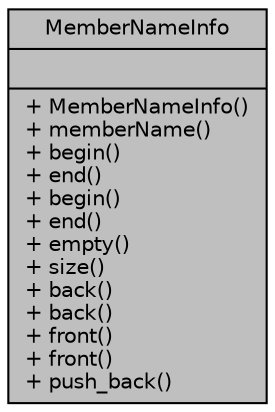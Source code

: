 digraph "MemberNameInfo"
{
 // LATEX_PDF_SIZE
  edge [fontname="Helvetica",fontsize="10",labelfontname="Helvetica",labelfontsize="10"];
  node [fontname="Helvetica",fontsize="10",shape=record];
  Node1 [label="{MemberNameInfo\n||+ MemberNameInfo()\l+ memberName()\l+ begin()\l+ end()\l+ begin()\l+ end()\l+ empty()\l+ size()\l+ back()\l+ back()\l+ front()\l+ front()\l+ push_back()\l}",height=0.2,width=0.4,color="black", fillcolor="grey75", style="filled", fontcolor="black",tooltip=" "];
}
